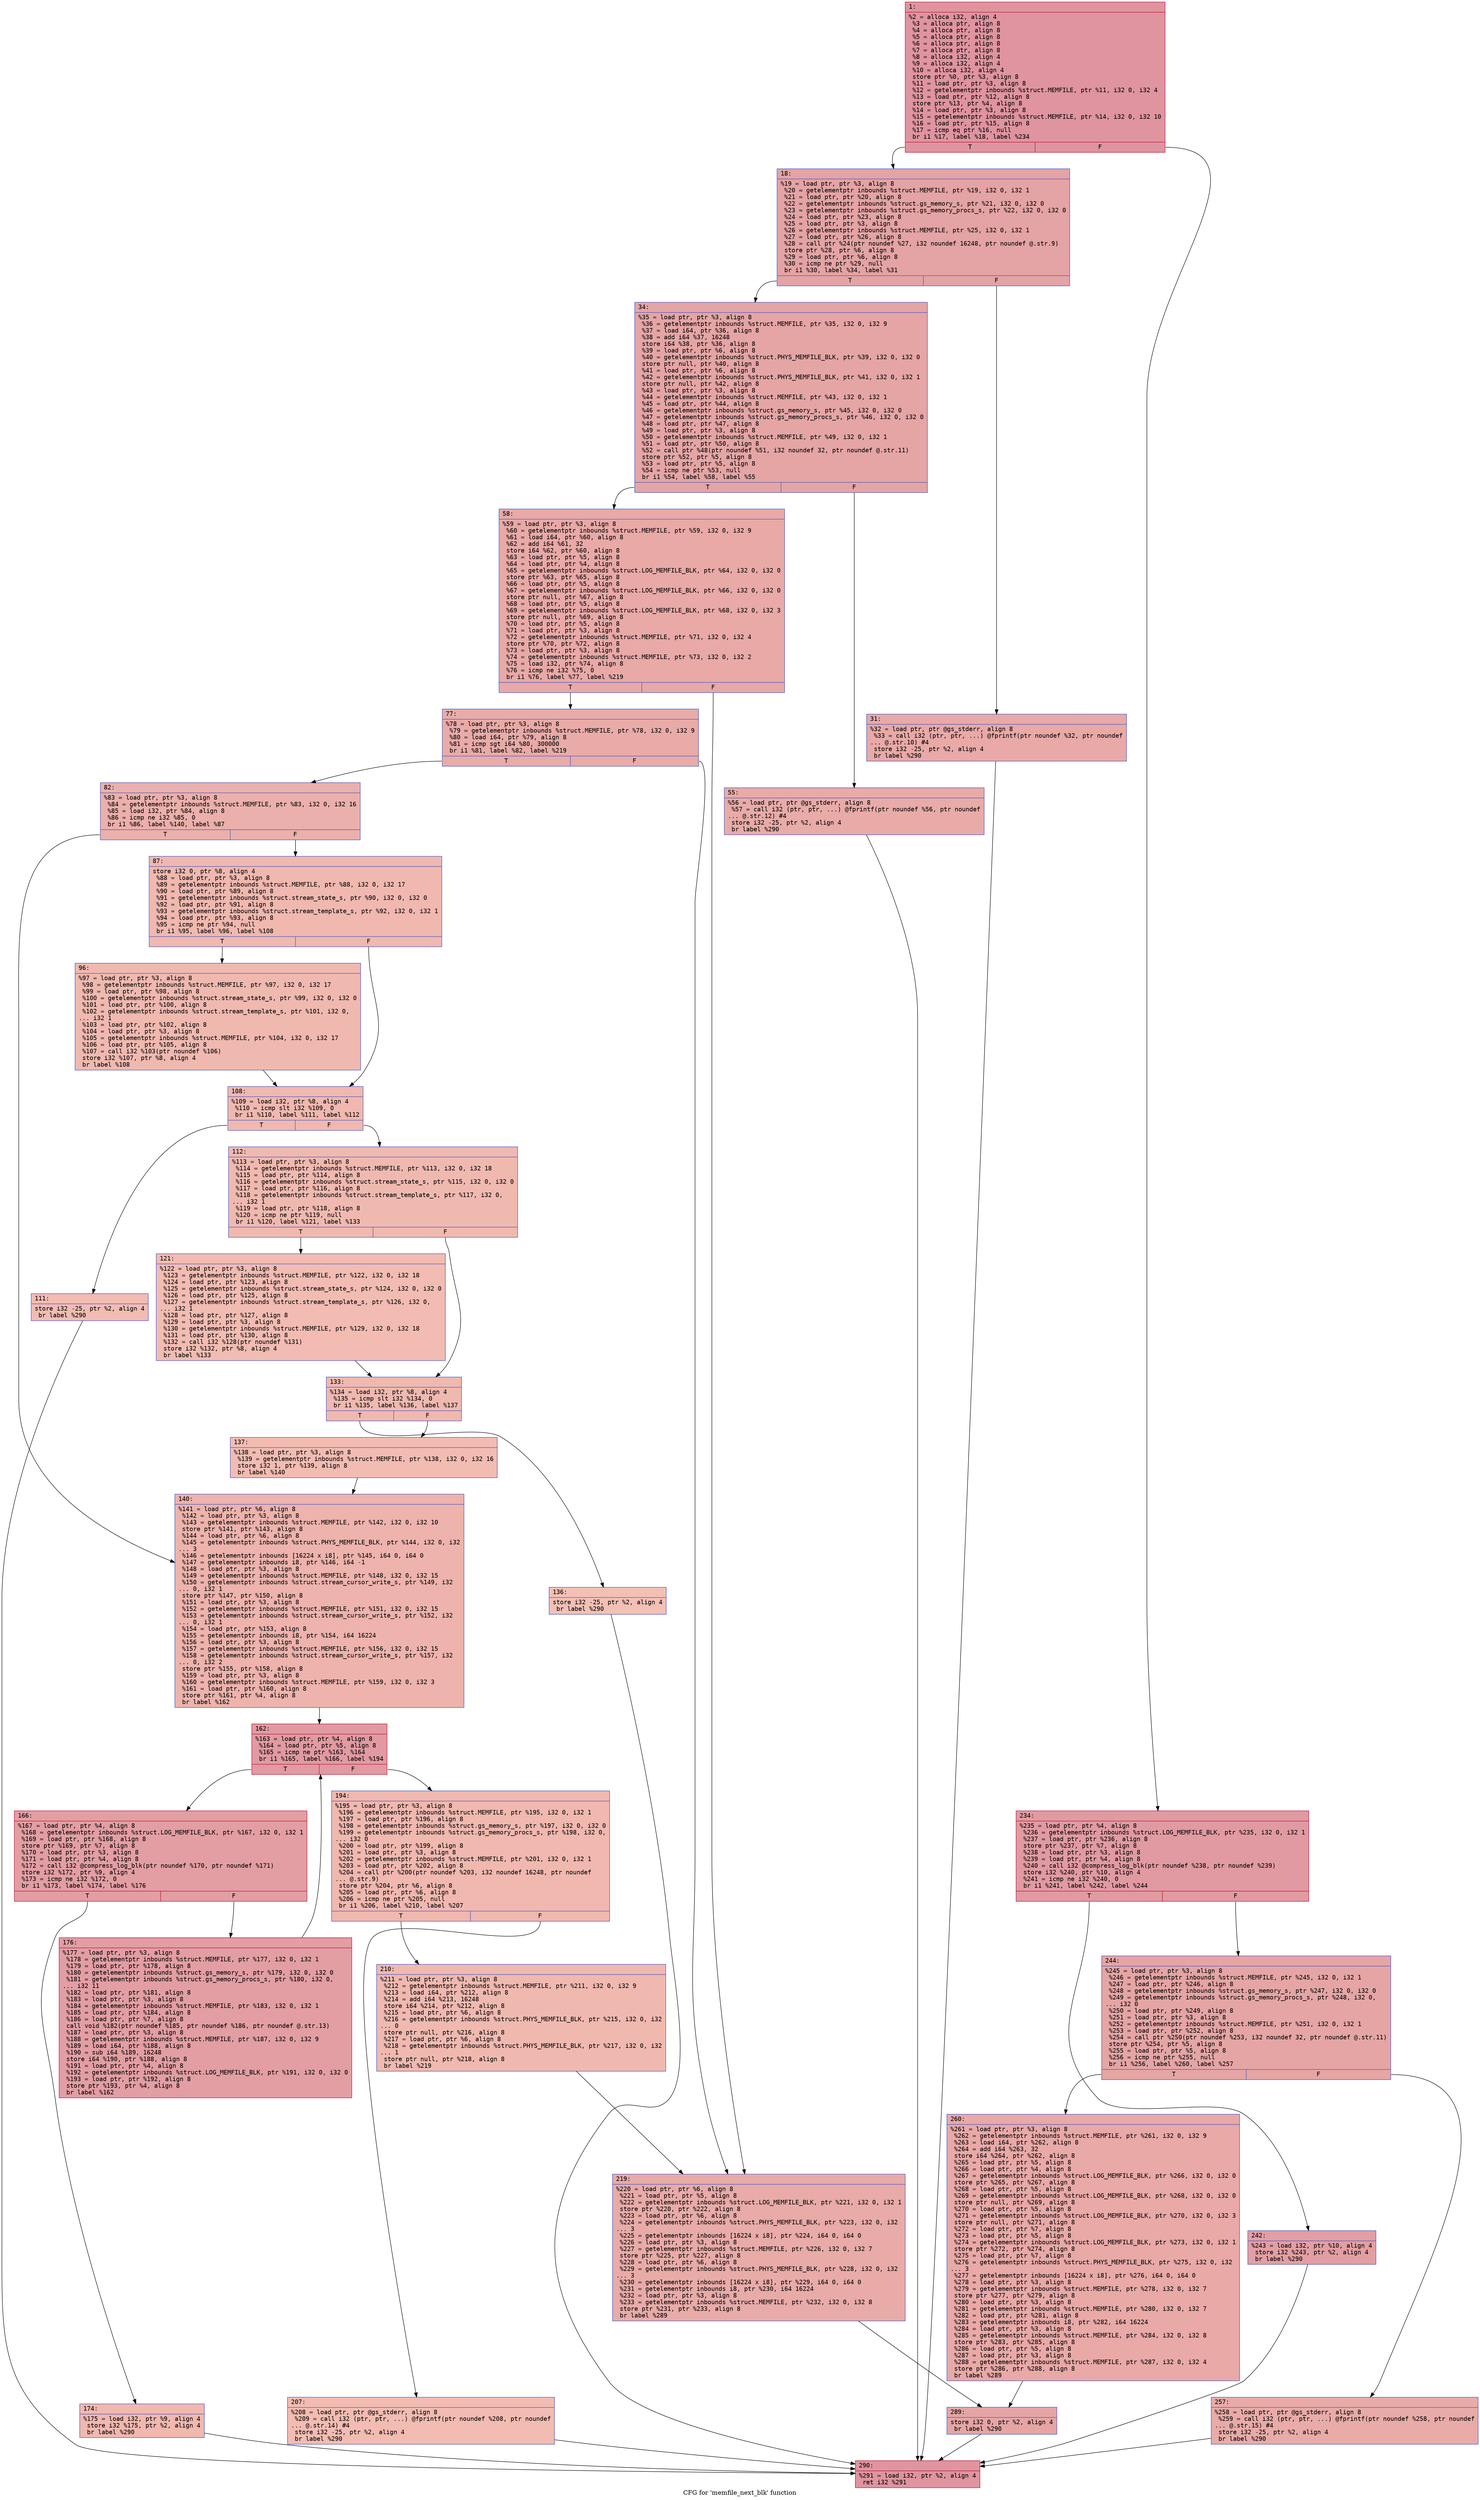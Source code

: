 digraph "CFG for 'memfile_next_blk' function" {
	label="CFG for 'memfile_next_blk' function";

	Node0x600000e1b980 [shape=record,color="#b70d28ff", style=filled, fillcolor="#b70d2870" fontname="Courier",label="{1:\l|  %2 = alloca i32, align 4\l  %3 = alloca ptr, align 8\l  %4 = alloca ptr, align 8\l  %5 = alloca ptr, align 8\l  %6 = alloca ptr, align 8\l  %7 = alloca ptr, align 8\l  %8 = alloca i32, align 4\l  %9 = alloca i32, align 4\l  %10 = alloca i32, align 4\l  store ptr %0, ptr %3, align 8\l  %11 = load ptr, ptr %3, align 8\l  %12 = getelementptr inbounds %struct.MEMFILE, ptr %11, i32 0, i32 4\l  %13 = load ptr, ptr %12, align 8\l  store ptr %13, ptr %4, align 8\l  %14 = load ptr, ptr %3, align 8\l  %15 = getelementptr inbounds %struct.MEMFILE, ptr %14, i32 0, i32 10\l  %16 = load ptr, ptr %15, align 8\l  %17 = icmp eq ptr %16, null\l  br i1 %17, label %18, label %234\l|{<s0>T|<s1>F}}"];
	Node0x600000e1b980:s0 -> Node0x600000e1b9d0[tooltip="1 -> 18\nProbability 37.50%" ];
	Node0x600000e1b980:s1 -> Node0x600000e1c1e0[tooltip="1 -> 234\nProbability 62.50%" ];
	Node0x600000e1b9d0 [shape=record,color="#3d50c3ff", style=filled, fillcolor="#c32e3170" fontname="Courier",label="{18:\l|  %19 = load ptr, ptr %3, align 8\l  %20 = getelementptr inbounds %struct.MEMFILE, ptr %19, i32 0, i32 1\l  %21 = load ptr, ptr %20, align 8\l  %22 = getelementptr inbounds %struct.gs_memory_s, ptr %21, i32 0, i32 0\l  %23 = getelementptr inbounds %struct.gs_memory_procs_s, ptr %22, i32 0, i32 0\l  %24 = load ptr, ptr %23, align 8\l  %25 = load ptr, ptr %3, align 8\l  %26 = getelementptr inbounds %struct.MEMFILE, ptr %25, i32 0, i32 1\l  %27 = load ptr, ptr %26, align 8\l  %28 = call ptr %24(ptr noundef %27, i32 noundef 16248, ptr noundef @.str.9)\l  store ptr %28, ptr %6, align 8\l  %29 = load ptr, ptr %6, align 8\l  %30 = icmp ne ptr %29, null\l  br i1 %30, label %34, label %31\l|{<s0>T|<s1>F}}"];
	Node0x600000e1b9d0:s0 -> Node0x600000e1ba70[tooltip="18 -> 34\nProbability 62.50%" ];
	Node0x600000e1b9d0:s1 -> Node0x600000e1ba20[tooltip="18 -> 31\nProbability 37.50%" ];
	Node0x600000e1ba20 [shape=record,color="#3d50c3ff", style=filled, fillcolor="#ca3b3770" fontname="Courier",label="{31:\l|  %32 = load ptr, ptr @gs_stderr, align 8\l  %33 = call i32 (ptr, ptr, ...) @fprintf(ptr noundef %32, ptr noundef\l... @.str.10) #4\l  store i32 -25, ptr %2, align 4\l  br label %290\l}"];
	Node0x600000e1ba20 -> Node0x600000e1c3c0[tooltip="31 -> 290\nProbability 100.00%" ];
	Node0x600000e1ba70 [shape=record,color="#3d50c3ff", style=filled, fillcolor="#c5333470" fontname="Courier",label="{34:\l|  %35 = load ptr, ptr %3, align 8\l  %36 = getelementptr inbounds %struct.MEMFILE, ptr %35, i32 0, i32 9\l  %37 = load i64, ptr %36, align 8\l  %38 = add i64 %37, 16248\l  store i64 %38, ptr %36, align 8\l  %39 = load ptr, ptr %6, align 8\l  %40 = getelementptr inbounds %struct.PHYS_MEMFILE_BLK, ptr %39, i32 0, i32 0\l  store ptr null, ptr %40, align 8\l  %41 = load ptr, ptr %6, align 8\l  %42 = getelementptr inbounds %struct.PHYS_MEMFILE_BLK, ptr %41, i32 0, i32 1\l  store ptr null, ptr %42, align 8\l  %43 = load ptr, ptr %3, align 8\l  %44 = getelementptr inbounds %struct.MEMFILE, ptr %43, i32 0, i32 1\l  %45 = load ptr, ptr %44, align 8\l  %46 = getelementptr inbounds %struct.gs_memory_s, ptr %45, i32 0, i32 0\l  %47 = getelementptr inbounds %struct.gs_memory_procs_s, ptr %46, i32 0, i32 0\l  %48 = load ptr, ptr %47, align 8\l  %49 = load ptr, ptr %3, align 8\l  %50 = getelementptr inbounds %struct.MEMFILE, ptr %49, i32 0, i32 1\l  %51 = load ptr, ptr %50, align 8\l  %52 = call ptr %48(ptr noundef %51, i32 noundef 32, ptr noundef @.str.11)\l  store ptr %52, ptr %5, align 8\l  %53 = load ptr, ptr %5, align 8\l  %54 = icmp ne ptr %53, null\l  br i1 %54, label %58, label %55\l|{<s0>T|<s1>F}}"];
	Node0x600000e1ba70:s0 -> Node0x600000e1bb10[tooltip="34 -> 58\nProbability 62.50%" ];
	Node0x600000e1ba70:s1 -> Node0x600000e1bac0[tooltip="34 -> 55\nProbability 37.50%" ];
	Node0x600000e1bac0 [shape=record,color="#3d50c3ff", style=filled, fillcolor="#cc403a70" fontname="Courier",label="{55:\l|  %56 = load ptr, ptr @gs_stderr, align 8\l  %57 = call i32 (ptr, ptr, ...) @fprintf(ptr noundef %56, ptr noundef\l... @.str.12) #4\l  store i32 -25, ptr %2, align 4\l  br label %290\l}"];
	Node0x600000e1bac0 -> Node0x600000e1c3c0[tooltip="55 -> 290\nProbability 100.00%" ];
	Node0x600000e1bb10 [shape=record,color="#3d50c3ff", style=filled, fillcolor="#ca3b3770" fontname="Courier",label="{58:\l|  %59 = load ptr, ptr %3, align 8\l  %60 = getelementptr inbounds %struct.MEMFILE, ptr %59, i32 0, i32 9\l  %61 = load i64, ptr %60, align 8\l  %62 = add i64 %61, 32\l  store i64 %62, ptr %60, align 8\l  %63 = load ptr, ptr %5, align 8\l  %64 = load ptr, ptr %4, align 8\l  %65 = getelementptr inbounds %struct.LOG_MEMFILE_BLK, ptr %64, i32 0, i32 0\l  store ptr %63, ptr %65, align 8\l  %66 = load ptr, ptr %5, align 8\l  %67 = getelementptr inbounds %struct.LOG_MEMFILE_BLK, ptr %66, i32 0, i32 0\l  store ptr null, ptr %67, align 8\l  %68 = load ptr, ptr %5, align 8\l  %69 = getelementptr inbounds %struct.LOG_MEMFILE_BLK, ptr %68, i32 0, i32 3\l  store ptr null, ptr %69, align 8\l  %70 = load ptr, ptr %5, align 8\l  %71 = load ptr, ptr %3, align 8\l  %72 = getelementptr inbounds %struct.MEMFILE, ptr %71, i32 0, i32 4\l  store ptr %70, ptr %72, align 8\l  %73 = load ptr, ptr %3, align 8\l  %74 = getelementptr inbounds %struct.MEMFILE, ptr %73, i32 0, i32 2\l  %75 = load i32, ptr %74, align 8\l  %76 = icmp ne i32 %75, 0\l  br i1 %76, label %77, label %219\l|{<s0>T|<s1>F}}"];
	Node0x600000e1bb10:s0 -> Node0x600000e1bb60[tooltip="58 -> 77\nProbability 62.50%" ];
	Node0x600000e1bb10:s1 -> Node0x600000e1c190[tooltip="58 -> 219\nProbability 37.50%" ];
	Node0x600000e1bb60 [shape=record,color="#3d50c3ff", style=filled, fillcolor="#cc403a70" fontname="Courier",label="{77:\l|  %78 = load ptr, ptr %3, align 8\l  %79 = getelementptr inbounds %struct.MEMFILE, ptr %78, i32 0, i32 9\l  %80 = load i64, ptr %79, align 8\l  %81 = icmp sgt i64 %80, 300000\l  br i1 %81, label %82, label %219\l|{<s0>T|<s1>F}}"];
	Node0x600000e1bb60:s0 -> Node0x600000e1bbb0[tooltip="77 -> 82\nProbability 50.00%" ];
	Node0x600000e1bb60:s1 -> Node0x600000e1c190[tooltip="77 -> 219\nProbability 50.00%" ];
	Node0x600000e1bbb0 [shape=record,color="#3d50c3ff", style=filled, fillcolor="#d24b4070" fontname="Courier",label="{82:\l|  %83 = load ptr, ptr %3, align 8\l  %84 = getelementptr inbounds %struct.MEMFILE, ptr %83, i32 0, i32 16\l  %85 = load i32, ptr %84, align 8\l  %86 = icmp ne i32 %85, 0\l  br i1 %86, label %140, label %87\l|{<s0>T|<s1>F}}"];
	Node0x600000e1bbb0:s0 -> Node0x600000e1bed0[tooltip="82 -> 140\nProbability 62.50%" ];
	Node0x600000e1bbb0:s1 -> Node0x600000e1bc00[tooltip="82 -> 87\nProbability 37.50%" ];
	Node0x600000e1bc00 [shape=record,color="#3d50c3ff", style=filled, fillcolor="#dc5d4a70" fontname="Courier",label="{87:\l|  store i32 0, ptr %8, align 4\l  %88 = load ptr, ptr %3, align 8\l  %89 = getelementptr inbounds %struct.MEMFILE, ptr %88, i32 0, i32 17\l  %90 = load ptr, ptr %89, align 8\l  %91 = getelementptr inbounds %struct.stream_state_s, ptr %90, i32 0, i32 0\l  %92 = load ptr, ptr %91, align 8\l  %93 = getelementptr inbounds %struct.stream_template_s, ptr %92, i32 0, i32 1\l  %94 = load ptr, ptr %93, align 8\l  %95 = icmp ne ptr %94, null\l  br i1 %95, label %96, label %108\l|{<s0>T|<s1>F}}"];
	Node0x600000e1bc00:s0 -> Node0x600000e1bc50[tooltip="87 -> 96\nProbability 62.50%" ];
	Node0x600000e1bc00:s1 -> Node0x600000e1bca0[tooltip="87 -> 108\nProbability 37.50%" ];
	Node0x600000e1bc50 [shape=record,color="#3d50c3ff", style=filled, fillcolor="#de614d70" fontname="Courier",label="{96:\l|  %97 = load ptr, ptr %3, align 8\l  %98 = getelementptr inbounds %struct.MEMFILE, ptr %97, i32 0, i32 17\l  %99 = load ptr, ptr %98, align 8\l  %100 = getelementptr inbounds %struct.stream_state_s, ptr %99, i32 0, i32 0\l  %101 = load ptr, ptr %100, align 8\l  %102 = getelementptr inbounds %struct.stream_template_s, ptr %101, i32 0,\l... i32 1\l  %103 = load ptr, ptr %102, align 8\l  %104 = load ptr, ptr %3, align 8\l  %105 = getelementptr inbounds %struct.MEMFILE, ptr %104, i32 0, i32 17\l  %106 = load ptr, ptr %105, align 8\l  %107 = call i32 %103(ptr noundef %106)\l  store i32 %107, ptr %8, align 4\l  br label %108\l}"];
	Node0x600000e1bc50 -> Node0x600000e1bca0[tooltip="96 -> 108\nProbability 100.00%" ];
	Node0x600000e1bca0 [shape=record,color="#3d50c3ff", style=filled, fillcolor="#dc5d4a70" fontname="Courier",label="{108:\l|  %109 = load i32, ptr %8, align 4\l  %110 = icmp slt i32 %109, 0\l  br i1 %110, label %111, label %112\l|{<s0>T|<s1>F}}"];
	Node0x600000e1bca0:s0 -> Node0x600000e1bcf0[tooltip="108 -> 111\nProbability 37.50%" ];
	Node0x600000e1bca0:s1 -> Node0x600000e1bd40[tooltip="108 -> 112\nProbability 62.50%" ];
	Node0x600000e1bcf0 [shape=record,color="#3d50c3ff", style=filled, fillcolor="#e1675170" fontname="Courier",label="{111:\l|  store i32 -25, ptr %2, align 4\l  br label %290\l}"];
	Node0x600000e1bcf0 -> Node0x600000e1c3c0[tooltip="111 -> 290\nProbability 100.00%" ];
	Node0x600000e1bd40 [shape=record,color="#3d50c3ff", style=filled, fillcolor="#de614d70" fontname="Courier",label="{112:\l|  %113 = load ptr, ptr %3, align 8\l  %114 = getelementptr inbounds %struct.MEMFILE, ptr %113, i32 0, i32 18\l  %115 = load ptr, ptr %114, align 8\l  %116 = getelementptr inbounds %struct.stream_state_s, ptr %115, i32 0, i32 0\l  %117 = load ptr, ptr %116, align 8\l  %118 = getelementptr inbounds %struct.stream_template_s, ptr %117, i32 0,\l... i32 1\l  %119 = load ptr, ptr %118, align 8\l  %120 = icmp ne ptr %119, null\l  br i1 %120, label %121, label %133\l|{<s0>T|<s1>F}}"];
	Node0x600000e1bd40:s0 -> Node0x600000e1bd90[tooltip="112 -> 121\nProbability 62.50%" ];
	Node0x600000e1bd40:s1 -> Node0x600000e1bde0[tooltip="112 -> 133\nProbability 37.50%" ];
	Node0x600000e1bd90 [shape=record,color="#3d50c3ff", style=filled, fillcolor="#e1675170" fontname="Courier",label="{121:\l|  %122 = load ptr, ptr %3, align 8\l  %123 = getelementptr inbounds %struct.MEMFILE, ptr %122, i32 0, i32 18\l  %124 = load ptr, ptr %123, align 8\l  %125 = getelementptr inbounds %struct.stream_state_s, ptr %124, i32 0, i32 0\l  %126 = load ptr, ptr %125, align 8\l  %127 = getelementptr inbounds %struct.stream_template_s, ptr %126, i32 0,\l... i32 1\l  %128 = load ptr, ptr %127, align 8\l  %129 = load ptr, ptr %3, align 8\l  %130 = getelementptr inbounds %struct.MEMFILE, ptr %129, i32 0, i32 18\l  %131 = load ptr, ptr %130, align 8\l  %132 = call i32 %128(ptr noundef %131)\l  store i32 %132, ptr %8, align 4\l  br label %133\l}"];
	Node0x600000e1bd90 -> Node0x600000e1bde0[tooltip="121 -> 133\nProbability 100.00%" ];
	Node0x600000e1bde0 [shape=record,color="#3d50c3ff", style=filled, fillcolor="#de614d70" fontname="Courier",label="{133:\l|  %134 = load i32, ptr %8, align 4\l  %135 = icmp slt i32 %134, 0\l  br i1 %135, label %136, label %137\l|{<s0>T|<s1>F}}"];
	Node0x600000e1bde0:s0 -> Node0x600000e1be30[tooltip="133 -> 136\nProbability 37.50%" ];
	Node0x600000e1bde0:s1 -> Node0x600000e1be80[tooltip="133 -> 137\nProbability 62.50%" ];
	Node0x600000e1be30 [shape=record,color="#3d50c3ff", style=filled, fillcolor="#e5705870" fontname="Courier",label="{136:\l|  store i32 -25, ptr %2, align 4\l  br label %290\l}"];
	Node0x600000e1be30 -> Node0x600000e1c3c0[tooltip="136 -> 290\nProbability 100.00%" ];
	Node0x600000e1be80 [shape=record,color="#3d50c3ff", style=filled, fillcolor="#e1675170" fontname="Courier",label="{137:\l|  %138 = load ptr, ptr %3, align 8\l  %139 = getelementptr inbounds %struct.MEMFILE, ptr %138, i32 0, i32 16\l  store i32 1, ptr %139, align 8\l  br label %140\l}"];
	Node0x600000e1be80 -> Node0x600000e1bed0[tooltip="137 -> 140\nProbability 100.00%" ];
	Node0x600000e1bed0 [shape=record,color="#3d50c3ff", style=filled, fillcolor="#d6524470" fontname="Courier",label="{140:\l|  %141 = load ptr, ptr %6, align 8\l  %142 = load ptr, ptr %3, align 8\l  %143 = getelementptr inbounds %struct.MEMFILE, ptr %142, i32 0, i32 10\l  store ptr %141, ptr %143, align 8\l  %144 = load ptr, ptr %6, align 8\l  %145 = getelementptr inbounds %struct.PHYS_MEMFILE_BLK, ptr %144, i32 0, i32\l... 3\l  %146 = getelementptr inbounds [16224 x i8], ptr %145, i64 0, i64 0\l  %147 = getelementptr inbounds i8, ptr %146, i64 -1\l  %148 = load ptr, ptr %3, align 8\l  %149 = getelementptr inbounds %struct.MEMFILE, ptr %148, i32 0, i32 15\l  %150 = getelementptr inbounds %struct.stream_cursor_write_s, ptr %149, i32\l... 0, i32 1\l  store ptr %147, ptr %150, align 8\l  %151 = load ptr, ptr %3, align 8\l  %152 = getelementptr inbounds %struct.MEMFILE, ptr %151, i32 0, i32 15\l  %153 = getelementptr inbounds %struct.stream_cursor_write_s, ptr %152, i32\l... 0, i32 1\l  %154 = load ptr, ptr %153, align 8\l  %155 = getelementptr inbounds i8, ptr %154, i64 16224\l  %156 = load ptr, ptr %3, align 8\l  %157 = getelementptr inbounds %struct.MEMFILE, ptr %156, i32 0, i32 15\l  %158 = getelementptr inbounds %struct.stream_cursor_write_s, ptr %157, i32\l... 0, i32 2\l  store ptr %155, ptr %158, align 8\l  %159 = load ptr, ptr %3, align 8\l  %160 = getelementptr inbounds %struct.MEMFILE, ptr %159, i32 0, i32 3\l  %161 = load ptr, ptr %160, align 8\l  store ptr %161, ptr %4, align 8\l  br label %162\l}"];
	Node0x600000e1bed0 -> Node0x600000e1bf20[tooltip="140 -> 162\nProbability 100.00%" ];
	Node0x600000e1bf20 [shape=record,color="#b70d28ff", style=filled, fillcolor="#bb1b2c70" fontname="Courier",label="{162:\l|  %163 = load ptr, ptr %4, align 8\l  %164 = load ptr, ptr %5, align 8\l  %165 = icmp ne ptr %163, %164\l  br i1 %165, label %166, label %194\l|{<s0>T|<s1>F}}"];
	Node0x600000e1bf20:s0 -> Node0x600000e1bf70[tooltip="162 -> 166\nProbability 96.88%" ];
	Node0x600000e1bf20:s1 -> Node0x600000e1c0a0[tooltip="162 -> 194\nProbability 3.12%" ];
	Node0x600000e1bf70 [shape=record,color="#b70d28ff", style=filled, fillcolor="#be242e70" fontname="Courier",label="{166:\l|  %167 = load ptr, ptr %4, align 8\l  %168 = getelementptr inbounds %struct.LOG_MEMFILE_BLK, ptr %167, i32 0, i32 1\l  %169 = load ptr, ptr %168, align 8\l  store ptr %169, ptr %7, align 8\l  %170 = load ptr, ptr %3, align 8\l  %171 = load ptr, ptr %4, align 8\l  %172 = call i32 @compress_log_blk(ptr noundef %170, ptr noundef %171)\l  store i32 %172, ptr %9, align 4\l  %173 = icmp ne i32 %172, 0\l  br i1 %173, label %174, label %176\l|{<s0>T|<s1>F}}"];
	Node0x600000e1bf70:s0 -> Node0x600000e1c000[tooltip="166 -> 174\nProbability 3.12%" ];
	Node0x600000e1bf70:s1 -> Node0x600000e1c050[tooltip="166 -> 176\nProbability 96.88%" ];
	Node0x600000e1c000 [shape=record,color="#3d50c3ff", style=filled, fillcolor="#dc5d4a70" fontname="Courier",label="{174:\l|  %175 = load i32, ptr %9, align 4\l  store i32 %175, ptr %2, align 4\l  br label %290\l}"];
	Node0x600000e1c000 -> Node0x600000e1c3c0[tooltip="174 -> 290\nProbability 100.00%" ];
	Node0x600000e1c050 [shape=record,color="#b70d28ff", style=filled, fillcolor="#be242e70" fontname="Courier",label="{176:\l|  %177 = load ptr, ptr %3, align 8\l  %178 = getelementptr inbounds %struct.MEMFILE, ptr %177, i32 0, i32 1\l  %179 = load ptr, ptr %178, align 8\l  %180 = getelementptr inbounds %struct.gs_memory_s, ptr %179, i32 0, i32 0\l  %181 = getelementptr inbounds %struct.gs_memory_procs_s, ptr %180, i32 0,\l... i32 11\l  %182 = load ptr, ptr %181, align 8\l  %183 = load ptr, ptr %3, align 8\l  %184 = getelementptr inbounds %struct.MEMFILE, ptr %183, i32 0, i32 1\l  %185 = load ptr, ptr %184, align 8\l  %186 = load ptr, ptr %7, align 8\l  call void %182(ptr noundef %185, ptr noundef %186, ptr noundef @.str.13)\l  %187 = load ptr, ptr %3, align 8\l  %188 = getelementptr inbounds %struct.MEMFILE, ptr %187, i32 0, i32 9\l  %189 = load i64, ptr %188, align 8\l  %190 = sub i64 %189, 16248\l  store i64 %190, ptr %188, align 8\l  %191 = load ptr, ptr %4, align 8\l  %192 = getelementptr inbounds %struct.LOG_MEMFILE_BLK, ptr %191, i32 0, i32 0\l  %193 = load ptr, ptr %192, align 8\l  store ptr %193, ptr %4, align 8\l  br label %162\l}"];
	Node0x600000e1c050 -> Node0x600000e1bf20[tooltip="176 -> 162\nProbability 100.00%" ];
	Node0x600000e1c0a0 [shape=record,color="#3d50c3ff", style=filled, fillcolor="#dc5d4a70" fontname="Courier",label="{194:\l|  %195 = load ptr, ptr %3, align 8\l  %196 = getelementptr inbounds %struct.MEMFILE, ptr %195, i32 0, i32 1\l  %197 = load ptr, ptr %196, align 8\l  %198 = getelementptr inbounds %struct.gs_memory_s, ptr %197, i32 0, i32 0\l  %199 = getelementptr inbounds %struct.gs_memory_procs_s, ptr %198, i32 0,\l... i32 0\l  %200 = load ptr, ptr %199, align 8\l  %201 = load ptr, ptr %3, align 8\l  %202 = getelementptr inbounds %struct.MEMFILE, ptr %201, i32 0, i32 1\l  %203 = load ptr, ptr %202, align 8\l  %204 = call ptr %200(ptr noundef %203, i32 noundef 16248, ptr noundef\l... @.str.9)\l  store ptr %204, ptr %6, align 8\l  %205 = load ptr, ptr %6, align 8\l  %206 = icmp ne ptr %205, null\l  br i1 %206, label %210, label %207\l|{<s0>T|<s1>F}}"];
	Node0x600000e1c0a0:s0 -> Node0x600000e1c140[tooltip="194 -> 210\nProbability 62.50%" ];
	Node0x600000e1c0a0:s1 -> Node0x600000e1c0f0[tooltip="194 -> 207\nProbability 37.50%" ];
	Node0x600000e1c0f0 [shape=record,color="#3d50c3ff", style=filled, fillcolor="#e1675170" fontname="Courier",label="{207:\l|  %208 = load ptr, ptr @gs_stderr, align 8\l  %209 = call i32 (ptr, ptr, ...) @fprintf(ptr noundef %208, ptr noundef\l... @.str.14) #4\l  store i32 -25, ptr %2, align 4\l  br label %290\l}"];
	Node0x600000e1c0f0 -> Node0x600000e1c3c0[tooltip="207 -> 290\nProbability 100.00%" ];
	Node0x600000e1c140 [shape=record,color="#3d50c3ff", style=filled, fillcolor="#de614d70" fontname="Courier",label="{210:\l|  %211 = load ptr, ptr %3, align 8\l  %212 = getelementptr inbounds %struct.MEMFILE, ptr %211, i32 0, i32 9\l  %213 = load i64, ptr %212, align 8\l  %214 = add i64 %213, 16248\l  store i64 %214, ptr %212, align 8\l  %215 = load ptr, ptr %6, align 8\l  %216 = getelementptr inbounds %struct.PHYS_MEMFILE_BLK, ptr %215, i32 0, i32\l... 0\l  store ptr null, ptr %216, align 8\l  %217 = load ptr, ptr %6, align 8\l  %218 = getelementptr inbounds %struct.PHYS_MEMFILE_BLK, ptr %217, i32 0, i32\l... 1\l  store ptr null, ptr %218, align 8\l  br label %219\l}"];
	Node0x600000e1c140 -> Node0x600000e1c190[tooltip="210 -> 219\nProbability 100.00%" ];
	Node0x600000e1c190 [shape=record,color="#3d50c3ff", style=filled, fillcolor="#cc403a70" fontname="Courier",label="{219:\l|  %220 = load ptr, ptr %6, align 8\l  %221 = load ptr, ptr %5, align 8\l  %222 = getelementptr inbounds %struct.LOG_MEMFILE_BLK, ptr %221, i32 0, i32 1\l  store ptr %220, ptr %222, align 8\l  %223 = load ptr, ptr %6, align 8\l  %224 = getelementptr inbounds %struct.PHYS_MEMFILE_BLK, ptr %223, i32 0, i32\l... 3\l  %225 = getelementptr inbounds [16224 x i8], ptr %224, i64 0, i64 0\l  %226 = load ptr, ptr %3, align 8\l  %227 = getelementptr inbounds %struct.MEMFILE, ptr %226, i32 0, i32 7\l  store ptr %225, ptr %227, align 8\l  %228 = load ptr, ptr %6, align 8\l  %229 = getelementptr inbounds %struct.PHYS_MEMFILE_BLK, ptr %228, i32 0, i32\l... 3\l  %230 = getelementptr inbounds [16224 x i8], ptr %229, i64 0, i64 0\l  %231 = getelementptr inbounds i8, ptr %230, i64 16224\l  %232 = load ptr, ptr %3, align 8\l  %233 = getelementptr inbounds %struct.MEMFILE, ptr %232, i32 0, i32 8\l  store ptr %231, ptr %233, align 8\l  br label %289\l}"];
	Node0x600000e1c190 -> Node0x600000e1c370[tooltip="219 -> 289\nProbability 100.00%" ];
	Node0x600000e1c1e0 [shape=record,color="#b70d28ff", style=filled, fillcolor="#bb1b2c70" fontname="Courier",label="{234:\l|  %235 = load ptr, ptr %4, align 8\l  %236 = getelementptr inbounds %struct.LOG_MEMFILE_BLK, ptr %235, i32 0, i32 1\l  %237 = load ptr, ptr %236, align 8\l  store ptr %237, ptr %7, align 8\l  %238 = load ptr, ptr %3, align 8\l  %239 = load ptr, ptr %4, align 8\l  %240 = call i32 @compress_log_blk(ptr noundef %238, ptr noundef %239)\l  store i32 %240, ptr %10, align 4\l  %241 = icmp ne i32 %240, 0\l  br i1 %241, label %242, label %244\l|{<s0>T|<s1>F}}"];
	Node0x600000e1c1e0:s0 -> Node0x600000e1c230[tooltip="234 -> 242\nProbability 62.50%" ];
	Node0x600000e1c1e0:s1 -> Node0x600000e1c280[tooltip="234 -> 244\nProbability 37.50%" ];
	Node0x600000e1c230 [shape=record,color="#3d50c3ff", style=filled, fillcolor="#be242e70" fontname="Courier",label="{242:\l|  %243 = load i32, ptr %10, align 4\l  store i32 %243, ptr %2, align 4\l  br label %290\l}"];
	Node0x600000e1c230 -> Node0x600000e1c3c0[tooltip="242 -> 290\nProbability 100.00%" ];
	Node0x600000e1c280 [shape=record,color="#3d50c3ff", style=filled, fillcolor="#c5333470" fontname="Courier",label="{244:\l|  %245 = load ptr, ptr %3, align 8\l  %246 = getelementptr inbounds %struct.MEMFILE, ptr %245, i32 0, i32 1\l  %247 = load ptr, ptr %246, align 8\l  %248 = getelementptr inbounds %struct.gs_memory_s, ptr %247, i32 0, i32 0\l  %249 = getelementptr inbounds %struct.gs_memory_procs_s, ptr %248, i32 0,\l... i32 0\l  %250 = load ptr, ptr %249, align 8\l  %251 = load ptr, ptr %3, align 8\l  %252 = getelementptr inbounds %struct.MEMFILE, ptr %251, i32 0, i32 1\l  %253 = load ptr, ptr %252, align 8\l  %254 = call ptr %250(ptr noundef %253, i32 noundef 32, ptr noundef @.str.11)\l  store ptr %254, ptr %5, align 8\l  %255 = load ptr, ptr %5, align 8\l  %256 = icmp ne ptr %255, null\l  br i1 %256, label %260, label %257\l|{<s0>T|<s1>F}}"];
	Node0x600000e1c280:s0 -> Node0x600000e1c320[tooltip="244 -> 260\nProbability 62.50%" ];
	Node0x600000e1c280:s1 -> Node0x600000e1c2d0[tooltip="244 -> 257\nProbability 37.50%" ];
	Node0x600000e1c2d0 [shape=record,color="#3d50c3ff", style=filled, fillcolor="#cc403a70" fontname="Courier",label="{257:\l|  %258 = load ptr, ptr @gs_stderr, align 8\l  %259 = call i32 (ptr, ptr, ...) @fprintf(ptr noundef %258, ptr noundef\l... @.str.15) #4\l  store i32 -25, ptr %2, align 4\l  br label %290\l}"];
	Node0x600000e1c2d0 -> Node0x600000e1c3c0[tooltip="257 -> 290\nProbability 100.00%" ];
	Node0x600000e1c320 [shape=record,color="#3d50c3ff", style=filled, fillcolor="#ca3b3770" fontname="Courier",label="{260:\l|  %261 = load ptr, ptr %3, align 8\l  %262 = getelementptr inbounds %struct.MEMFILE, ptr %261, i32 0, i32 9\l  %263 = load i64, ptr %262, align 8\l  %264 = add i64 %263, 32\l  store i64 %264, ptr %262, align 8\l  %265 = load ptr, ptr %5, align 8\l  %266 = load ptr, ptr %4, align 8\l  %267 = getelementptr inbounds %struct.LOG_MEMFILE_BLK, ptr %266, i32 0, i32 0\l  store ptr %265, ptr %267, align 8\l  %268 = load ptr, ptr %5, align 8\l  %269 = getelementptr inbounds %struct.LOG_MEMFILE_BLK, ptr %268, i32 0, i32 0\l  store ptr null, ptr %269, align 8\l  %270 = load ptr, ptr %5, align 8\l  %271 = getelementptr inbounds %struct.LOG_MEMFILE_BLK, ptr %270, i32 0, i32 3\l  store ptr null, ptr %271, align 8\l  %272 = load ptr, ptr %7, align 8\l  %273 = load ptr, ptr %5, align 8\l  %274 = getelementptr inbounds %struct.LOG_MEMFILE_BLK, ptr %273, i32 0, i32 1\l  store ptr %272, ptr %274, align 8\l  %275 = load ptr, ptr %7, align 8\l  %276 = getelementptr inbounds %struct.PHYS_MEMFILE_BLK, ptr %275, i32 0, i32\l... 3\l  %277 = getelementptr inbounds [16224 x i8], ptr %276, i64 0, i64 0\l  %278 = load ptr, ptr %3, align 8\l  %279 = getelementptr inbounds %struct.MEMFILE, ptr %278, i32 0, i32 7\l  store ptr %277, ptr %279, align 8\l  %280 = load ptr, ptr %3, align 8\l  %281 = getelementptr inbounds %struct.MEMFILE, ptr %280, i32 0, i32 7\l  %282 = load ptr, ptr %281, align 8\l  %283 = getelementptr inbounds i8, ptr %282, i64 16224\l  %284 = load ptr, ptr %3, align 8\l  %285 = getelementptr inbounds %struct.MEMFILE, ptr %284, i32 0, i32 8\l  store ptr %283, ptr %285, align 8\l  %286 = load ptr, ptr %5, align 8\l  %287 = load ptr, ptr %3, align 8\l  %288 = getelementptr inbounds %struct.MEMFILE, ptr %287, i32 0, i32 4\l  store ptr %286, ptr %288, align 8\l  br label %289\l}"];
	Node0x600000e1c320 -> Node0x600000e1c370[tooltip="260 -> 289\nProbability 100.00%" ];
	Node0x600000e1c370 [shape=record,color="#3d50c3ff", style=filled, fillcolor="#c5333470" fontname="Courier",label="{289:\l|  store i32 0, ptr %2, align 4\l  br label %290\l}"];
	Node0x600000e1c370 -> Node0x600000e1c3c0[tooltip="289 -> 290\nProbability 100.00%" ];
	Node0x600000e1c3c0 [shape=record,color="#b70d28ff", style=filled, fillcolor="#b70d2870" fontname="Courier",label="{290:\l|  %291 = load i32, ptr %2, align 4\l  ret i32 %291\l}"];
}
